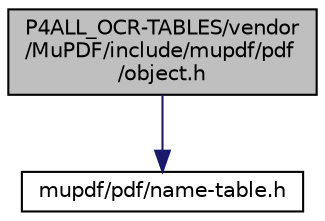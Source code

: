 digraph "P4ALL_OCR-TABLES/vendor/MuPDF/include/mupdf/pdf/object.h"
{
 // LATEX_PDF_SIZE
  edge [fontname="Helvetica",fontsize="10",labelfontname="Helvetica",labelfontsize="10"];
  node [fontname="Helvetica",fontsize="10",shape=record];
  Node1 [label="P4ALL_OCR-TABLES/vendor\l/MuPDF/include/mupdf/pdf\l/object.h",height=0.2,width=0.4,color="black", fillcolor="grey75", style="filled", fontcolor="black",tooltip=" "];
  Node1 -> Node2 [color="midnightblue",fontsize="10",style="solid",fontname="Helvetica"];
  Node2 [label="mupdf/pdf/name-table.h",height=0.2,width=0.4,color="black", fillcolor="white", style="filled",URL="$name-table_8h.html",tooltip=" "];
}
